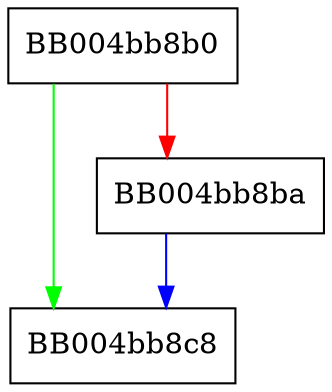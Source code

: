digraph ossl_qrl_get_suite_hdr_prot_key_len {
  node [shape="box"];
  graph [splines=ortho];
  BB004bb8b0 -> BB004bb8c8 [color="green"];
  BB004bb8b0 -> BB004bb8ba [color="red"];
  BB004bb8ba -> BB004bb8c8 [color="blue"];
}
